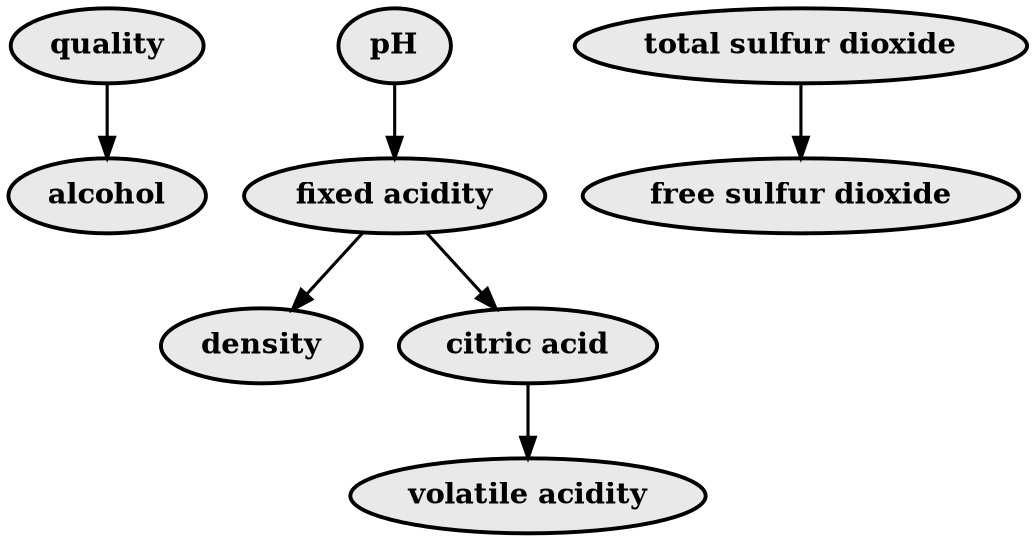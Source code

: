 digraph {
    node [style=filled, fillcolor="#E9E9E9", penwidth=1.875, fontsize=14, fontname="times-bold"]
    edge [penwidth=1.5]
    "quality"->"alcohol"
    "pH"->"fixed acidity"
    "fixed acidity"->"density"
    "fixed acidity"->"citric acid"
    "citric acid"->"volatile acidity"
    "total sulfur dioxide"->"free sulfur dioxide"
}